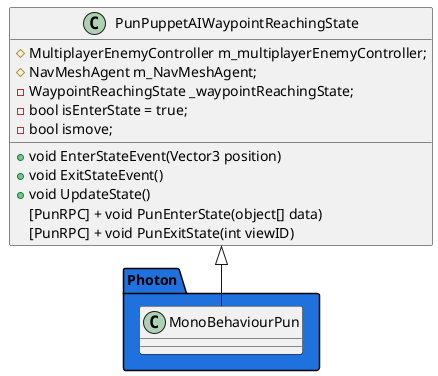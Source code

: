 ﻿@startuml
'https://plantuml.com/class-diagram

class PunPuppetAIWaypointReachingState 
{
# MultiplayerEnemyController m_multiplayerEnemyController;
        # NavMeshAgent m_NavMeshAgent;
        - WaypointReachingState _waypointReachingState;
        - bool isEnterState = true;
        - bool ismove;
        
        + void EnterStateEvent(Vector3 position)
        + void ExitStateEvent()
        + void UpdateState()
        [PunRPC] + void PunEnterState(object[] data)
        [PunRPC] + void PunExitState(int viewID)
}

namespace Photon #1f72de {
    .PunPuppetAIWaypointReachingState <|-- MonoBehaviourPun
}

@enduml